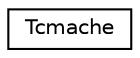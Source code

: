 digraph "Graphical Class Hierarchy"
{
  edge [fontname="Helvetica",fontsize="10",labelfontname="Helvetica",labelfontsize="10"];
  node [fontname="Helvetica",fontsize="10",shape=record];
  rankdir="LR";
  Node0 [label="Tcmache",height=0.2,width=0.4,color="black", fillcolor="white", style="filled",URL="$structTcmache.html"];
}
